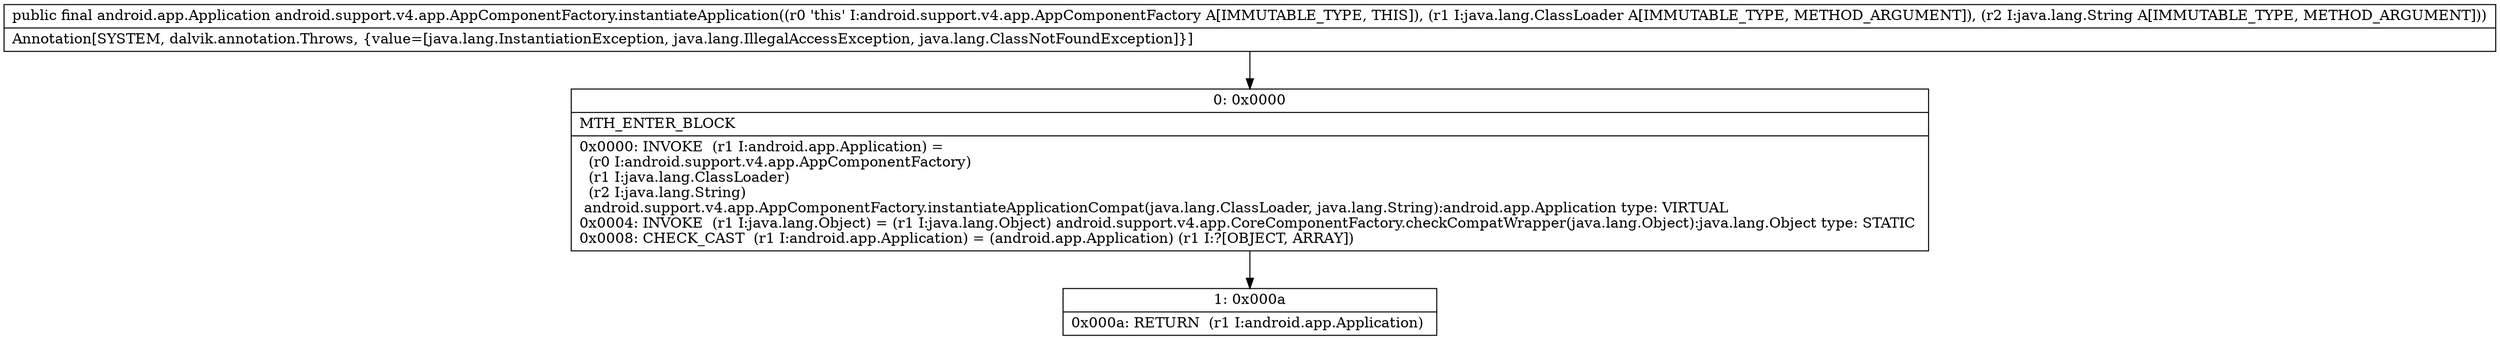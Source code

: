 digraph "CFG forandroid.support.v4.app.AppComponentFactory.instantiateApplication(Ljava\/lang\/ClassLoader;Ljava\/lang\/String;)Landroid\/app\/Application;" {
Node_0 [shape=record,label="{0\:\ 0x0000|MTH_ENTER_BLOCK\l|0x0000: INVOKE  (r1 I:android.app.Application) = \l  (r0 I:android.support.v4.app.AppComponentFactory)\l  (r1 I:java.lang.ClassLoader)\l  (r2 I:java.lang.String)\l android.support.v4.app.AppComponentFactory.instantiateApplicationCompat(java.lang.ClassLoader, java.lang.String):android.app.Application type: VIRTUAL \l0x0004: INVOKE  (r1 I:java.lang.Object) = (r1 I:java.lang.Object) android.support.v4.app.CoreComponentFactory.checkCompatWrapper(java.lang.Object):java.lang.Object type: STATIC \l0x0008: CHECK_CAST  (r1 I:android.app.Application) = (android.app.Application) (r1 I:?[OBJECT, ARRAY]) \l}"];
Node_1 [shape=record,label="{1\:\ 0x000a|0x000a: RETURN  (r1 I:android.app.Application) \l}"];
MethodNode[shape=record,label="{public final android.app.Application android.support.v4.app.AppComponentFactory.instantiateApplication((r0 'this' I:android.support.v4.app.AppComponentFactory A[IMMUTABLE_TYPE, THIS]), (r1 I:java.lang.ClassLoader A[IMMUTABLE_TYPE, METHOD_ARGUMENT]), (r2 I:java.lang.String A[IMMUTABLE_TYPE, METHOD_ARGUMENT]))  | Annotation[SYSTEM, dalvik.annotation.Throws, \{value=[java.lang.InstantiationException, java.lang.IllegalAccessException, java.lang.ClassNotFoundException]\}]\l}"];
MethodNode -> Node_0;
Node_0 -> Node_1;
}

